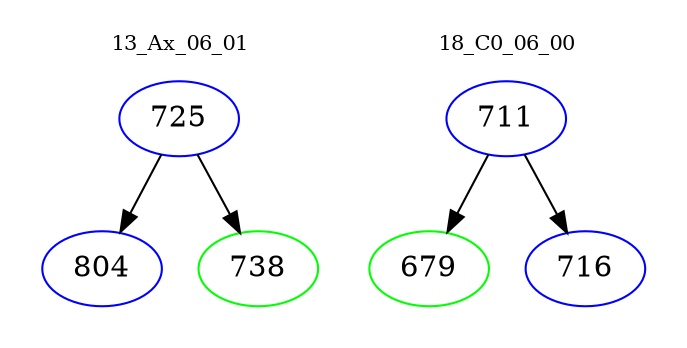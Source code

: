 digraph{
subgraph cluster_0 {
color = white
label = "13_Ax_06_01";
fontsize=10;
T0_725 [label="725", color="blue"]
T0_725 -> T0_804 [color="black"]
T0_804 [label="804", color="blue"]
T0_725 -> T0_738 [color="black"]
T0_738 [label="738", color="green"]
}
subgraph cluster_1 {
color = white
label = "18_C0_06_00";
fontsize=10;
T1_711 [label="711", color="blue"]
T1_711 -> T1_679 [color="black"]
T1_679 [label="679", color="green"]
T1_711 -> T1_716 [color="black"]
T1_716 [label="716", color="blue"]
}
}
